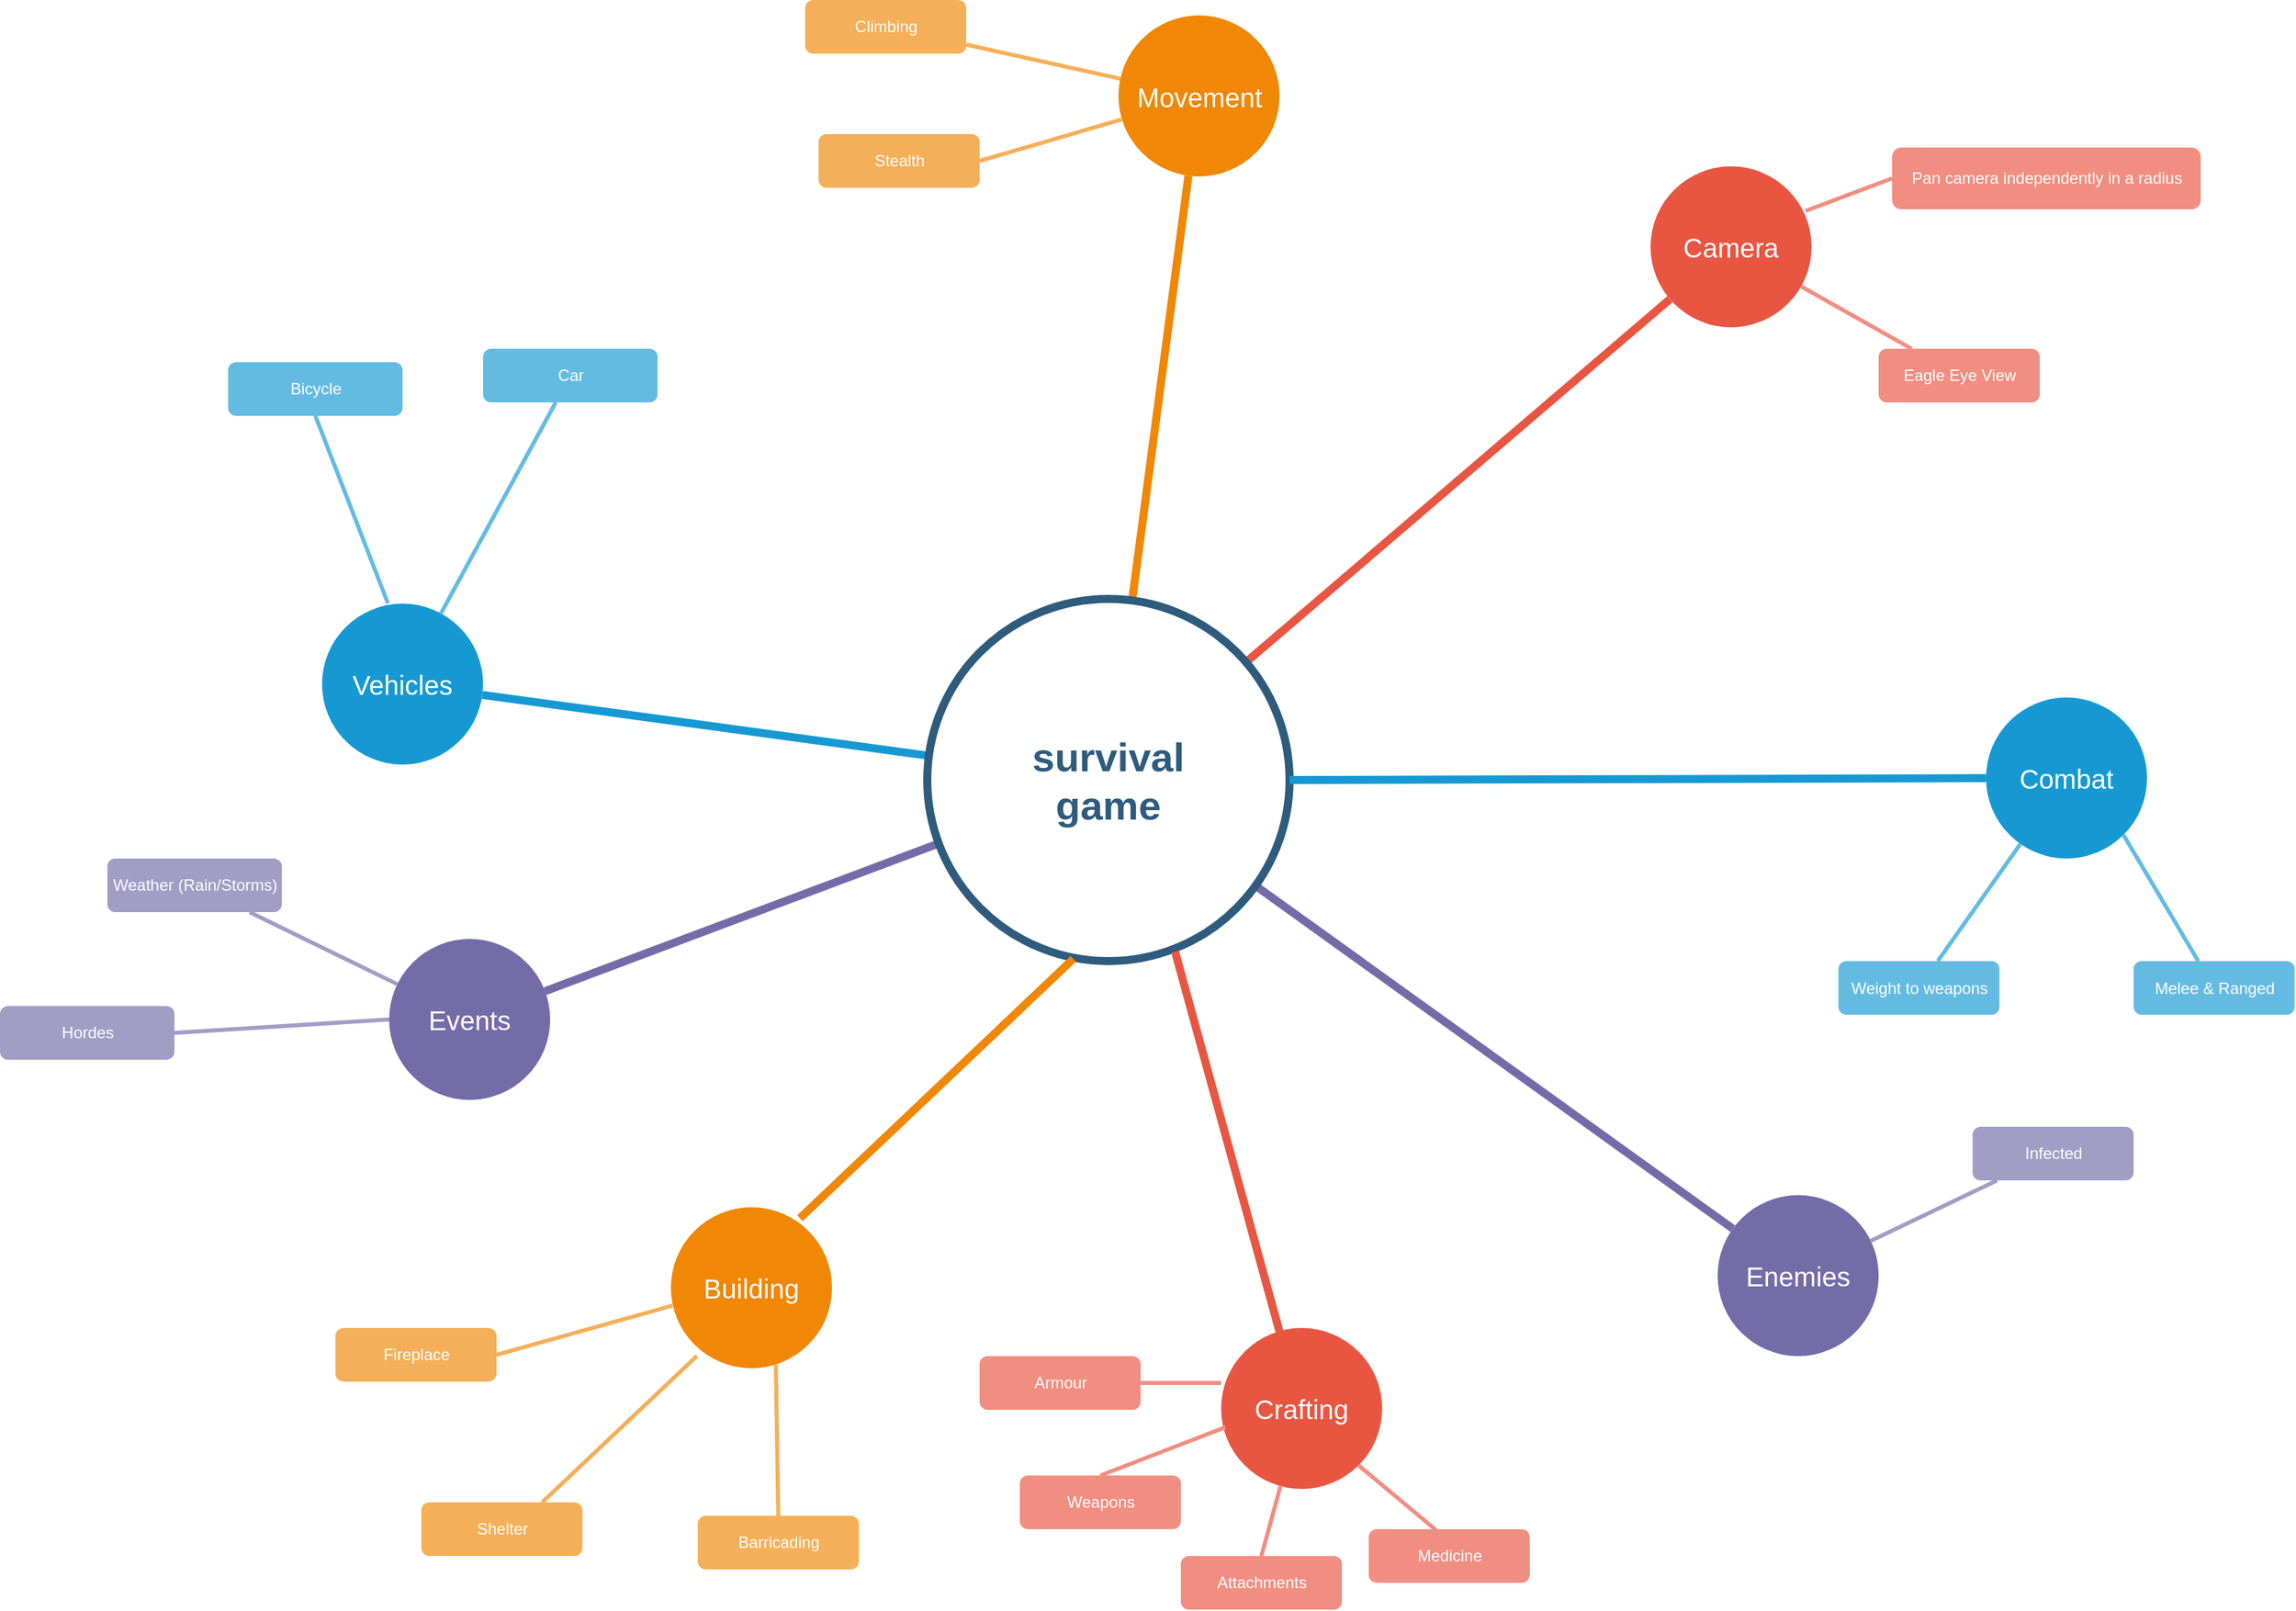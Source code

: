 <mxfile version="15.4.0" type="device"><diagram id="6a731a19-8d31-9384-78a2-239565b7b9f0" name="Page-1"><mxGraphModel dx="2426" dy="1392" grid="1" gridSize="10" guides="1" tooltips="1" connect="1" arrows="1" fold="1" page="1" pageScale="1" pageWidth="1169" pageHeight="827" background="none" math="0" shadow="0"><root><mxCell id="0"/><mxCell id="1" parent="0"/><mxCell id="1350" value="Vehicles" style="ellipse;whiteSpace=wrap;html=1;shadow=0;fontFamily=Helvetica;fontSize=20;fontColor=#FFFFFF;align=center;strokeWidth=3;fillColor=#1699D3;strokeColor=none;" parent="1" vertex="1"><mxGeometry x="510" y="680" width="120" height="120" as="geometry"/></mxCell><mxCell id="1351" value="Movement" style="ellipse;whiteSpace=wrap;html=1;shadow=0;fontFamily=Helvetica;fontSize=20;fontColor=#FFFFFF;align=center;strokeWidth=3;fillColor=#F08705;strokeColor=none;gradientColor=none;" parent="1" vertex="1"><mxGeometry x="1103.5" y="241.5" width="120" height="120" as="geometry"/></mxCell><mxCell id="1352" value="Camera" style="ellipse;whiteSpace=wrap;html=1;shadow=0;fontFamily=Helvetica;fontSize=20;fontColor=#FFFFFF;align=center;strokeWidth=3;fillColor=#E85642;strokeColor=none;" parent="1" vertex="1"><mxGeometry x="1500" y="354" width="120" height="120" as="geometry"/></mxCell><mxCell id="1353" value="Combat" style="ellipse;whiteSpace=wrap;html=1;shadow=0;fontFamily=Helvetica;fontSize=20;fontColor=#FFFFFF;align=center;strokeWidth=3;fillColor=#1699D3;strokeColor=none;" parent="1" vertex="1"><mxGeometry x="1750" y="750" width="120" height="120" as="geometry"/></mxCell><mxCell id="1354" value="Enemies" style="ellipse;whiteSpace=wrap;html=1;shadow=0;fontFamily=Helvetica;fontSize=20;fontColor=#FFFFFF;align=center;strokeWidth=3;fillColor=#736ca8;strokeColor=none;" parent="1" vertex="1"><mxGeometry x="1550" y="1121" width="120" height="120" as="geometry"/></mxCell><mxCell id="1357" value="Climbing" style="rounded=1;fillColor=#f5af58;strokeColor=none;strokeWidth=3;shadow=0;html=1;fontColor=#FFFFFF;" parent="1" vertex="1"><mxGeometry x="870" y="230" width="120" height="40" as="geometry"/></mxCell><mxCell id="1359" style="endArrow=none;strokeWidth=6;strokeColor=#1699D3;html=1;" parent="1" source="1515" target="1350" edge="1"><mxGeometry relative="1" as="geometry"/></mxCell><mxCell id="1360" style="endArrow=none;strokeWidth=6;strokeColor=#f08705;html=1;" parent="1" source="1515" target="1351" edge="1"><mxGeometry relative="1" as="geometry"/></mxCell><mxCell id="1361" style="endArrow=none;strokeWidth=6;strokeColor=#E85642;html=1;" parent="1" source="1515" target="1352" edge="1"><mxGeometry relative="1" as="geometry"/></mxCell><mxCell id="1363" style="endArrow=none;strokeWidth=6;strokeColor=#736CA8;html=1;" parent="1" source="1515" target="1516" edge="1"><mxGeometry relative="1" as="geometry"/></mxCell><mxCell id="1364" style="endArrow=none;strokeWidth=6;strokeColor=#736ca8;html=1;" parent="1" source="1515" target="1354" edge="1"><mxGeometry relative="1" as="geometry"/></mxCell><mxCell id="1376" value="Car" style="rounded=1;fillColor=#64BBE2;strokeColor=none;strokeWidth=3;shadow=0;html=1;fontColor=#FFFFFF;" parent="1" vertex="1"><mxGeometry x="630" y="490" width="130" height="40" as="geometry"/></mxCell><mxCell id="1377" value="" style="edgeStyle=none;endArrow=none;strokeWidth=3;strokeColor=#64BBE2;html=1;" parent="1" source="1350" target="1376" edge="1"><mxGeometry x="-221.5" y="56.5" width="100" height="100" as="geometry"><mxPoint x="-221.5" y="156.5" as="sourcePoint"/><mxPoint x="-121.5" y="56.5" as="targetPoint"/></mxGeometry></mxCell><mxCell id="1399" value="" style="edgeStyle=none;endArrow=none;strokeWidth=3;strokeColor=#F5AF58;html=1;" parent="1" source="1351" target="1357" edge="1"><mxGeometry x="3.5" y="21.5" width="100" height="100" as="geometry"><mxPoint x="3.5" y="121.5" as="sourcePoint"/><mxPoint x="103.5" y="21.5" as="targetPoint"/></mxGeometry></mxCell><mxCell id="1411" value="Eagle Eye View" style="rounded=1;fillColor=#f08e81;strokeColor=none;strokeWidth=3;shadow=0;html=1;fontColor=#FFFFFF;" parent="1" vertex="1"><mxGeometry x="1670" y="490" width="120" height="40" as="geometry"/></mxCell><mxCell id="1423" value="" style="edgeStyle=none;endArrow=none;strokeWidth=3;strokeColor=#F08E81;html=1;" parent="1" source="1352" target="1411" edge="1"><mxGeometry x="31" y="106.5" width="100" height="100" as="geometry"><mxPoint x="31" y="206.5" as="sourcePoint"/><mxPoint x="131" y="106.5" as="targetPoint"/></mxGeometry></mxCell><mxCell id="1445" value="Weight to weapons" style="rounded=1;fillColor=#64BBE2;strokeColor=none;strokeWidth=3;shadow=0;html=1;fontColor=#FFFFFF;" parent="1" vertex="1"><mxGeometry x="1640" y="946.5" width="120" height="40" as="geometry"/></mxCell><mxCell id="1456" value="" style="edgeStyle=none;endArrow=none;strokeWidth=3;strokeColor=#64BBE2;html=1;" parent="1" source="1353" target="1445" edge="1"><mxGeometry x="-24" y="196.5" width="100" height="100" as="geometry"><mxPoint x="-24" y="296.5" as="sourcePoint"/><mxPoint x="76" y="196.5" as="targetPoint"/></mxGeometry></mxCell><mxCell id="1457" value="Infected" style="rounded=1;fillColor=#a29dc5;strokeColor=none;strokeWidth=3;shadow=0;html=1;fontColor=#FFFFFF;" parent="1" vertex="1"><mxGeometry x="1740" y="1070" width="120" height="40" as="geometry"/></mxCell><mxCell id="1467" value="" style="edgeStyle=none;endArrow=none;strokeWidth=3;strokeColor=#A29DC5;html=1;" parent="1" source="1354" target="1457" edge="1"><mxGeometry x="251" y="-103.5" width="100" height="100" as="geometry"><mxPoint x="251" y="-3.5" as="sourcePoint"/><mxPoint x="351" y="-103.5" as="targetPoint"/></mxGeometry></mxCell><mxCell id="1515" value="&lt;div&gt;survival&lt;/div&gt;&lt;div&gt;game&lt;br&gt;&lt;/div&gt;" style="ellipse;whiteSpace=wrap;html=1;shadow=0;fontFamily=Helvetica;fontSize=30;fontColor=#2F5B7C;align=center;strokeColor=#2F5B7C;strokeWidth=6;fillColor=#FFFFFF;fontStyle=1;gradientColor=none;" parent="1" vertex="1"><mxGeometry x="961" y="676.5" width="270" height="270" as="geometry"/></mxCell><mxCell id="1516" value="Events" style="ellipse;whiteSpace=wrap;html=1;shadow=0;fontFamily=Helvetica;fontSize=20;fontColor=#FFFFFF;align=center;strokeWidth=3;fillColor=#736ca8;strokeColor=none;" parent="1" vertex="1"><mxGeometry x="560" y="930" width="120" height="120" as="geometry"/></mxCell><mxCell id="1521" value="Weather (Rain/Storms)" style="rounded=1;fillColor=#a29dc5;strokeColor=none;strokeWidth=3;shadow=0;html=1;fontColor=#FFFFFF;" parent="1" vertex="1"><mxGeometry x="350" y="870" width="130" height="40" as="geometry"/></mxCell><mxCell id="1533" value="" style="edgeStyle=none;endArrow=none;strokeWidth=3;strokeColor=#A29DC5;html=1;" parent="1" source="1516" target="1521" edge="1"><mxGeometry x="-1498" y="-303.5" width="100" height="100" as="geometry"><mxPoint x="-1498" y="-203.5" as="sourcePoint"/><mxPoint x="-1398" y="-303.5" as="targetPoint"/></mxGeometry></mxCell><mxCell id="u9Y8l2rG4R637qvktxip-1566" style="endArrow=none;strokeWidth=6;strokeColor=#1699D3;html=1;exitX=1;exitY=0.5;exitDx=0;exitDy=0;" parent="1" source="1515" target="1353" edge="1"><mxGeometry relative="1" as="geometry"><mxPoint x="1321.587" y="789.996" as="sourcePoint"/><mxPoint x="1831.002" y="1107.008" as="targetPoint"/></mxGeometry></mxCell><mxCell id="dZt2kmC-Fjlj7pjdK9Mi-1533" value="Bicycle" style="rounded=1;fillColor=#64BBE2;strokeColor=none;strokeWidth=3;shadow=0;html=1;fontColor=#FFFFFF;" vertex="1" parent="1"><mxGeometry x="440" y="500" width="130" height="40" as="geometry"/></mxCell><mxCell id="dZt2kmC-Fjlj7pjdK9Mi-1535" value="" style="edgeStyle=none;endArrow=none;strokeWidth=3;strokeColor=#64BBE2;html=1;entryX=0.5;entryY=1;entryDx=0;entryDy=0;exitX=0.409;exitY=-0.002;exitDx=0;exitDy=0;exitPerimeter=0;" edge="1" parent="1" source="1350" target="dZt2kmC-Fjlj7pjdK9Mi-1533"><mxGeometry x="-390.21" y="76.5" width="100" height="100" as="geometry"><mxPoint x="430.0" y="707.315" as="sourcePoint"/><mxPoint x="515.42" y="550" as="targetPoint"/></mxGeometry></mxCell><mxCell id="dZt2kmC-Fjlj7pjdK9Mi-1536" value="Stealth" style="rounded=1;fillColor=#f5af58;strokeColor=none;strokeWidth=3;shadow=0;html=1;fontColor=#FFFFFF;" vertex="1" parent="1"><mxGeometry x="880" y="330" width="120" height="40" as="geometry"/></mxCell><mxCell id="dZt2kmC-Fjlj7pjdK9Mi-1537" value="" style="edgeStyle=none;endArrow=none;strokeWidth=3;strokeColor=#F5AF58;html=1;entryX=1;entryY=0.5;entryDx=0;entryDy=0;exitX=0.019;exitY=0.646;exitDx=0;exitDy=0;exitPerimeter=0;" edge="1" parent="1" source="1351" target="dZt2kmC-Fjlj7pjdK9Mi-1536"><mxGeometry x="13.5" y="31.5" width="100" height="100" as="geometry"><mxPoint x="1114.873" y="298.738" as="sourcePoint"/><mxPoint x="1000" y="273.233" as="targetPoint"/></mxGeometry></mxCell><mxCell id="dZt2kmC-Fjlj7pjdK9Mi-1538" value="Pan camera independently in a radius" style="rounded=1;fillColor=#f08e81;strokeColor=none;strokeWidth=3;shadow=0;html=1;fontColor=#FFFFFF;" vertex="1" parent="1"><mxGeometry x="1680" y="340" width="230" height="46" as="geometry"/></mxCell><mxCell id="dZt2kmC-Fjlj7pjdK9Mi-1539" value="" style="edgeStyle=none;endArrow=none;strokeWidth=3;strokeColor=#F08E81;html=1;exitX=0.963;exitY=0.277;exitDx=0;exitDy=0;exitPerimeter=0;entryX=0;entryY=0.5;entryDx=0;entryDy=0;" edge="1" parent="1" source="1352" target="dZt2kmC-Fjlj7pjdK9Mi-1538"><mxGeometry x="68.68" y="76.63" width="100" height="100" as="geometry"><mxPoint x="1649.999" y="413.502" as="sourcePoint"/><mxPoint x="1732.263" y="460.13" as="targetPoint"/></mxGeometry></mxCell><mxCell id="dZt2kmC-Fjlj7pjdK9Mi-1540" value="Melee &amp;amp; Ranged" style="rounded=1;fillColor=#64BBE2;strokeColor=none;strokeWidth=3;shadow=0;html=1;fontColor=#FFFFFF;" vertex="1" parent="1"><mxGeometry x="1860" y="946.5" width="120" height="40" as="geometry"/></mxCell><mxCell id="dZt2kmC-Fjlj7pjdK9Mi-1542" value="" style="edgeStyle=none;endArrow=none;strokeWidth=3;strokeColor=#64BBE2;html=1;exitX=1;exitY=1;exitDx=0;exitDy=0;" edge="1" parent="1" source="1353" target="dZt2kmC-Fjlj7pjdK9Mi-1540"><mxGeometry x="151.15" y="187.31" width="100" height="100" as="geometry"><mxPoint x="1950.799" y="850.004" as="sourcePoint"/><mxPoint x="1889.208" y="937.31" as="targetPoint"/></mxGeometry></mxCell><mxCell id="dZt2kmC-Fjlj7pjdK9Mi-1543" value="Hordes" style="rounded=1;fillColor=#a29dc5;strokeColor=none;strokeWidth=3;shadow=0;html=1;fontColor=#FFFFFF;" vertex="1" parent="1"><mxGeometry x="270" y="980" width="130" height="40" as="geometry"/></mxCell><mxCell id="dZt2kmC-Fjlj7pjdK9Mi-1544" value="" style="edgeStyle=none;endArrow=none;strokeWidth=3;strokeColor=#A29DC5;html=1;entryX=1;entryY=0.5;entryDx=0;entryDy=0;exitX=0;exitY=0.5;exitDx=0;exitDy=0;" edge="1" parent="1" source="1516" target="dZt2kmC-Fjlj7pjdK9Mi-1543"><mxGeometry x="-1488" y="-242.54" width="100" height="100" as="geometry"><mxPoint x="558.691" y="1189.047" as="sourcePoint"/><mxPoint x="466.727" y="1130.96" as="targetPoint"/></mxGeometry></mxCell><mxCell id="dZt2kmC-Fjlj7pjdK9Mi-1545" value="Building" style="ellipse;whiteSpace=wrap;html=1;shadow=0;fontFamily=Helvetica;fontSize=20;fontColor=#FFFFFF;align=center;strokeWidth=3;fillColor=#F08705;strokeColor=none;gradientColor=none;" vertex="1" parent="1"><mxGeometry x="770" y="1130" width="120" height="120" as="geometry"/></mxCell><mxCell id="dZt2kmC-Fjlj7pjdK9Mi-1546" style="endArrow=none;strokeWidth=6;strokeColor=#f08705;html=1;entryX=0.403;entryY=0.994;entryDx=0;entryDy=0;entryPerimeter=0;exitX=0.801;exitY=0.068;exitDx=0;exitDy=0;exitPerimeter=0;" edge="1" parent="1" source="dZt2kmC-Fjlj7pjdK9Mi-1545" target="1515"><mxGeometry relative="1" as="geometry"><mxPoint x="1080.001" y="1306.652" as="sourcePoint"/><mxPoint x="1122.149" y="989.997" as="targetPoint"/></mxGeometry></mxCell><mxCell id="dZt2kmC-Fjlj7pjdK9Mi-1547" value="Fireplace" style="rounded=1;fillColor=#f5af58;strokeColor=none;strokeWidth=3;shadow=0;html=1;fontColor=#FFFFFF;" vertex="1" parent="1"><mxGeometry x="520" y="1220" width="120" height="40" as="geometry"/></mxCell><mxCell id="dZt2kmC-Fjlj7pjdK9Mi-1548" value="" style="edgeStyle=none;endArrow=none;strokeWidth=3;strokeColor=#F5AF58;html=1;entryX=1;entryY=0.5;entryDx=0;entryDy=0;exitX=0.01;exitY=0.611;exitDx=0;exitDy=0;exitPerimeter=0;" edge="1" parent="1" target="dZt2kmC-Fjlj7pjdK9Mi-1547" source="dZt2kmC-Fjlj7pjdK9Mi-1545"><mxGeometry x="-246.5" y="1042.48" width="100" height="100" as="geometry"><mxPoint x="845.78" y="1330" as="sourcePoint"/><mxPoint x="740" y="1284.213" as="targetPoint"/></mxGeometry></mxCell><mxCell id="dZt2kmC-Fjlj7pjdK9Mi-1550" value="Shelter" style="rounded=1;fillColor=#f5af58;strokeColor=none;strokeWidth=3;shadow=0;html=1;fontColor=#FFFFFF;" vertex="1" parent="1"><mxGeometry x="584" y="1350" width="120" height="40" as="geometry"/></mxCell><mxCell id="dZt2kmC-Fjlj7pjdK9Mi-1551" value="" style="edgeStyle=none;endArrow=none;strokeWidth=3;strokeColor=#F5AF58;html=1;entryX=0.75;entryY=0;entryDx=0;entryDy=0;exitX=0.161;exitY=0.924;exitDx=0;exitDy=0;exitPerimeter=0;" edge="1" parent="1" source="dZt2kmC-Fjlj7pjdK9Mi-1545" target="dZt2kmC-Fjlj7pjdK9Mi-1550"><mxGeometry x="-236.5" y="1052.48" width="100" height="100" as="geometry"><mxPoint x="852.2" y="1324.32" as="sourcePoint"/><mxPoint x="760" y="1351.0" as="targetPoint"/></mxGeometry></mxCell><mxCell id="dZt2kmC-Fjlj7pjdK9Mi-1552" value="Barricading" style="rounded=1;fillColor=#f5af58;strokeColor=none;strokeWidth=3;shadow=0;html=1;fontColor=#FFFFFF;" vertex="1" parent="1"><mxGeometry x="790" y="1360" width="120" height="40" as="geometry"/></mxCell><mxCell id="dZt2kmC-Fjlj7pjdK9Mi-1553" style="edgeStyle=orthogonalEdgeStyle;rounded=0;orthogonalLoop=1;jettySize=auto;html=1;exitX=0.5;exitY=1;exitDx=0;exitDy=0;" edge="1" parent="1" source="dZt2kmC-Fjlj7pjdK9Mi-1552" target="dZt2kmC-Fjlj7pjdK9Mi-1552"><mxGeometry relative="1" as="geometry"/></mxCell><mxCell id="dZt2kmC-Fjlj7pjdK9Mi-1554" value="" style="edgeStyle=none;endArrow=none;strokeWidth=3;strokeColor=#F5AF58;html=1;entryX=0.651;entryY=0.977;entryDx=0;entryDy=0;exitX=0.5;exitY=0;exitDx=0;exitDy=0;entryPerimeter=0;" edge="1" parent="1" source="dZt2kmC-Fjlj7pjdK9Mi-1552" target="dZt2kmC-Fjlj7pjdK9Mi-1545"><mxGeometry x="-226.5" y="1062.48" width="100" height="100" as="geometry"><mxPoint x="870.32" y="1361.88" as="sourcePoint"/><mxPoint x="800" y="1400" as="targetPoint"/></mxGeometry></mxCell><mxCell id="dZt2kmC-Fjlj7pjdK9Mi-1555" value="Crafting" style="ellipse;whiteSpace=wrap;html=1;shadow=0;fontFamily=Helvetica;fontSize=20;fontColor=#FFFFFF;align=center;strokeWidth=3;fillColor=#E85642;strokeColor=none;" vertex="1" parent="1"><mxGeometry x="1180" y="1220" width="120" height="120" as="geometry"/></mxCell><mxCell id="dZt2kmC-Fjlj7pjdK9Mi-1556" style="endArrow=none;strokeWidth=6;strokeColor=#E85642;html=1;entryX=0.684;entryY=0.974;entryDx=0;entryDy=0;entryPerimeter=0;exitX=0.362;exitY=0.021;exitDx=0;exitDy=0;exitPerimeter=0;" edge="1" parent="1" source="dZt2kmC-Fjlj7pjdK9Mi-1555" target="1515"><mxGeometry relative="1" as="geometry"><mxPoint x="1160" y="1180" as="sourcePoint"/><mxPoint x="1495.864" y="1220.0" as="targetPoint"/></mxGeometry></mxCell><mxCell id="dZt2kmC-Fjlj7pjdK9Mi-1557" value="Weapons" style="rounded=1;fillColor=#f08e81;strokeColor=none;strokeWidth=3;shadow=0;html=1;fontColor=#FFFFFF;" vertex="1" parent="1"><mxGeometry x="1030" y="1330" width="120" height="40" as="geometry"/></mxCell><mxCell id="dZt2kmC-Fjlj7pjdK9Mi-1558" value="" style="edgeStyle=none;endArrow=none;strokeWidth=3;strokeColor=#F08E81;html=1;entryX=0.028;entryY=0.616;entryDx=0;entryDy=0;entryPerimeter=0;exitX=0.5;exitY=0;exitDx=0;exitDy=0;" edge="1" parent="1" source="dZt2kmC-Fjlj7pjdK9Mi-1557" target="dZt2kmC-Fjlj7pjdK9Mi-1555"><mxGeometry x="-581.32" y="923.13" width="100" height="100" as="geometry"><mxPoint x="999.999" y="1260.002" as="sourcePoint"/><mxPoint x="1082.263" y="1306.63" as="targetPoint"/></mxGeometry></mxCell><mxCell id="dZt2kmC-Fjlj7pjdK9Mi-1559" value="Attachments" style="rounded=1;fillColor=#f08e81;strokeColor=none;strokeWidth=3;shadow=0;html=1;fontColor=#FFFFFF;" vertex="1" parent="1"><mxGeometry x="1150" y="1390" width="120" height="40" as="geometry"/></mxCell><mxCell id="dZt2kmC-Fjlj7pjdK9Mi-1560" value="Medicine" style="rounded=1;fillColor=#f08e81;strokeColor=none;strokeWidth=3;shadow=0;html=1;fontColor=#FFFFFF;" vertex="1" parent="1"><mxGeometry x="1290" y="1370" width="120" height="40" as="geometry"/></mxCell><mxCell id="dZt2kmC-Fjlj7pjdK9Mi-1561" value="" style="edgeStyle=none;endArrow=none;strokeWidth=3;strokeColor=#F08E81;html=1;entryX=0.5;entryY=0;entryDx=0;entryDy=0;" edge="1" parent="1" source="dZt2kmC-Fjlj7pjdK9Mi-1555" target="dZt2kmC-Fjlj7pjdK9Mi-1559"><mxGeometry x="-571.32" y="933.13" width="100" height="100" as="geometry"><mxPoint x="1100" y="1340" as="sourcePoint"/><mxPoint x="1193.36" y="1303.92" as="targetPoint"/></mxGeometry></mxCell><mxCell id="dZt2kmC-Fjlj7pjdK9Mi-1562" value="" style="edgeStyle=none;endArrow=none;strokeWidth=3;strokeColor=#F08E81;html=1;entryX=0.419;entryY=0.019;entryDx=0;entryDy=0;entryPerimeter=0;exitX=1;exitY=1;exitDx=0;exitDy=0;" edge="1" parent="1" source="dZt2kmC-Fjlj7pjdK9Mi-1555" target="dZt2kmC-Fjlj7pjdK9Mi-1560"><mxGeometry x="-421.32" y="905.19" width="100" height="100" as="geometry"><mxPoint x="1374.424" y="1310.003" as="sourcePoint"/><mxPoint x="1360" y="1362.06" as="targetPoint"/></mxGeometry></mxCell><mxCell id="dZt2kmC-Fjlj7pjdK9Mi-1563" value="Armour" style="rounded=1;fillColor=#f08e81;strokeColor=none;strokeWidth=3;shadow=0;html=1;fontColor=#FFFFFF;" vertex="1" parent="1"><mxGeometry x="1000" y="1241" width="120" height="40" as="geometry"/></mxCell><mxCell id="dZt2kmC-Fjlj7pjdK9Mi-1564" value="" style="edgeStyle=none;endArrow=none;strokeWidth=3;strokeColor=#F08E81;html=1;entryX=0;entryY=0.342;entryDx=0;entryDy=0;entryPerimeter=0;exitX=1;exitY=0.5;exitDx=0;exitDy=0;" edge="1" parent="1" source="dZt2kmC-Fjlj7pjdK9Mi-1563" target="dZt2kmC-Fjlj7pjdK9Mi-1555"><mxGeometry x="-533.68" y="813.13" width="100" height="100" as="geometry"><mxPoint x="1137.64" y="1220" as="sourcePoint"/><mxPoint x="1231.0" y="1183.92" as="targetPoint"/></mxGeometry></mxCell></root></mxGraphModel></diagram></mxfile>